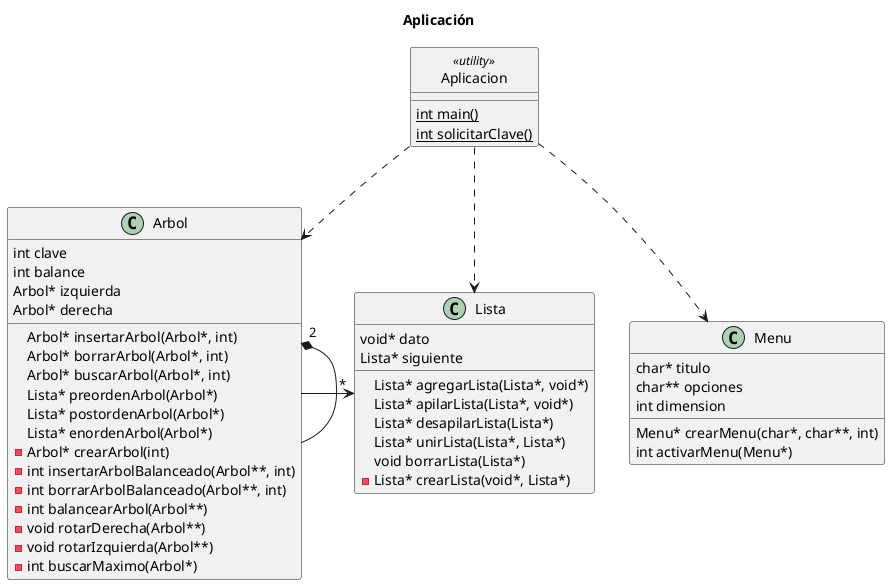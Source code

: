@startuml

title Aplicación

class Arbol {
    int clave
    int balance
    Arbol* izquierda
    Arbol* derecha
    Arbol* insertarArbol(Arbol*, int)
    Arbol* borrarArbol(Arbol*, int)
    Arbol* buscarArbol(Arbol*, int)
    Lista* preordenArbol(Arbol*)
    Lista* postordenArbol(Arbol*)
    Lista* enordenArbol(Arbol*)
    -Arbol* crearArbol(int)
    -int insertarArbolBalanceado(Arbol**, int)
    -int borrarArbolBalanceado(Arbol**, int)
    -int balancearArbol(Arbol**)
    -void rotarDerecha(Arbol**)
    -void rotarIzquierda(Arbol**)
    -int buscarMaximo(Arbol*)
}

class Lista {
    void* dato
    Lista* siguiente
    Lista* agregarLista(Lista*, void*)
    Lista* apilarLista(Lista*, void*)
    Lista* desapilarLista(Lista*)
    Lista* unirLista(Lista*, Lista*)
    void borrarLista(Lista*)
    -Lista* crearLista(void*, Lista*)
}

class Menu {
    char* titulo
    char** opciones
    int dimension
    Menu* crearMenu(char*, char**, int)
    int activarMenu(Menu*)
}

class Aplicacion <<utility>> {
    {static} int main()
    {static} int solicitarClave()
}

Arbol "2" *-- Arbol
Lista "*" <-left- Arbol
Menu <.up. Aplicacion
Arbol <.up. Aplicacion
Lista <.up. Aplicacion

hide <<utility>> circle

@enduml
